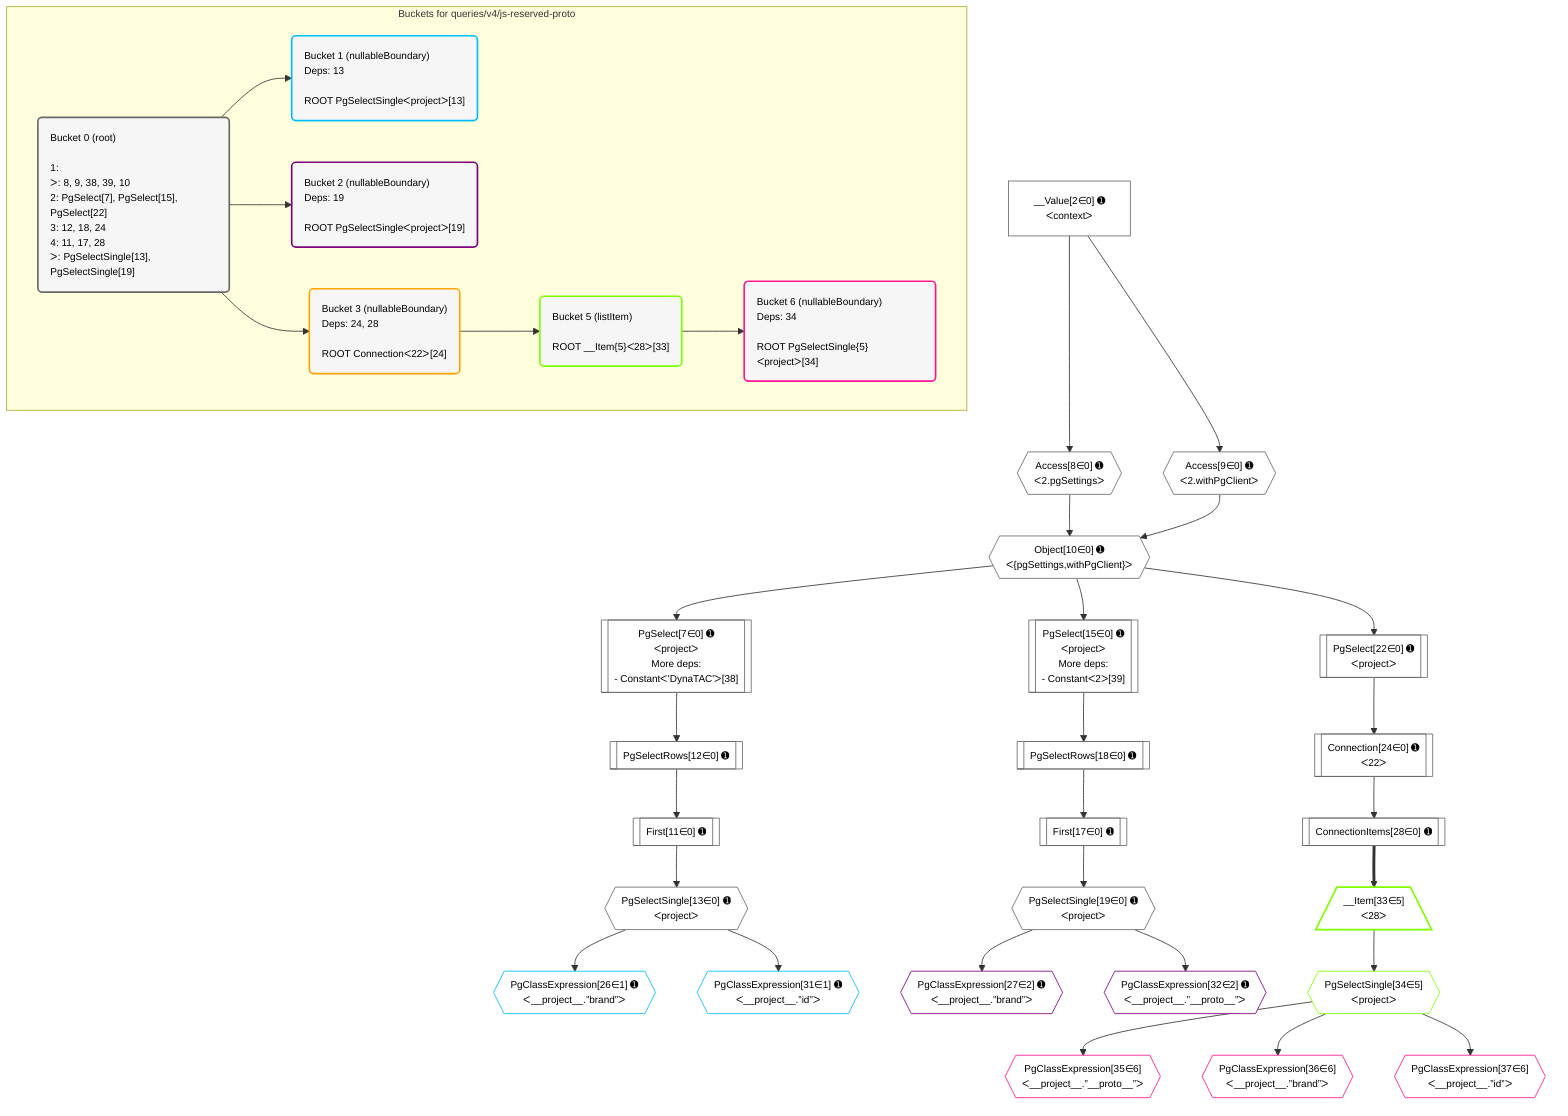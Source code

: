 %%{init: {'themeVariables': { 'fontSize': '12px'}}}%%
graph TD
    classDef path fill:#eee,stroke:#000,color:#000
    classDef plan fill:#fff,stroke-width:1px,color:#000
    classDef itemplan fill:#fff,stroke-width:2px,color:#000
    classDef unbatchedplan fill:#dff,stroke-width:1px,color:#000
    classDef sideeffectplan fill:#fcc,stroke-width:2px,color:#000
    classDef bucket fill:#f6f6f6,color:#000,stroke-width:2px,text-align:left

    subgraph "Buckets for queries/v4/js-reserved-proto"
    Bucket0("Bucket 0 (root)<br /><br />1: <br />ᐳ: 8, 9, 38, 39, 10<br />2: PgSelect[7], PgSelect[15], PgSelect[22]<br />3: 12, 18, 24<br />4: 11, 17, 28<br />ᐳ: PgSelectSingle[13], PgSelectSingle[19]"):::bucket
    Bucket1("Bucket 1 (nullableBoundary)<br />Deps: 13<br /><br />ROOT PgSelectSingleᐸprojectᐳ[13]"):::bucket
    Bucket2("Bucket 2 (nullableBoundary)<br />Deps: 19<br /><br />ROOT PgSelectSingleᐸprojectᐳ[19]"):::bucket
    Bucket3("Bucket 3 (nullableBoundary)<br />Deps: 24, 28<br /><br />ROOT Connectionᐸ22ᐳ[24]"):::bucket
    Bucket5("Bucket 5 (listItem)<br /><br />ROOT __Item{5}ᐸ28ᐳ[33]"):::bucket
    Bucket6("Bucket 6 (nullableBoundary)<br />Deps: 34<br /><br />ROOT PgSelectSingle{5}ᐸprojectᐳ[34]"):::bucket
    end
    Bucket0 --> Bucket1 & Bucket2 & Bucket3
    Bucket3 --> Bucket5
    Bucket5 --> Bucket6

    %% plan dependencies
    PgSelect7[["PgSelect[7∈0] ➊<br />ᐸprojectᐳ<br />More deps:<br />- Constantᐸ'DynaTAC'ᐳ[38]"]]:::plan
    Object10{{"Object[10∈0] ➊<br />ᐸ{pgSettings,withPgClient}ᐳ"}}:::plan
    Object10 --> PgSelect7
    Access8{{"Access[8∈0] ➊<br />ᐸ2.pgSettingsᐳ"}}:::plan
    Access9{{"Access[9∈0] ➊<br />ᐸ2.withPgClientᐳ"}}:::plan
    Access8 & Access9 --> Object10
    PgSelect15[["PgSelect[15∈0] ➊<br />ᐸprojectᐳ<br />More deps:<br />- Constantᐸ2ᐳ[39]"]]:::plan
    Object10 --> PgSelect15
    __Value2["__Value[2∈0] ➊<br />ᐸcontextᐳ"]:::plan
    __Value2 --> Access8
    __Value2 --> Access9
    First11[["First[11∈0] ➊"]]:::plan
    PgSelectRows12[["PgSelectRows[12∈0] ➊"]]:::plan
    PgSelectRows12 --> First11
    PgSelect7 --> PgSelectRows12
    PgSelectSingle13{{"PgSelectSingle[13∈0] ➊<br />ᐸprojectᐳ"}}:::plan
    First11 --> PgSelectSingle13
    First17[["First[17∈0] ➊"]]:::plan
    PgSelectRows18[["PgSelectRows[18∈0] ➊"]]:::plan
    PgSelectRows18 --> First17
    PgSelect15 --> PgSelectRows18
    PgSelectSingle19{{"PgSelectSingle[19∈0] ➊<br />ᐸprojectᐳ"}}:::plan
    First17 --> PgSelectSingle19
    PgSelect22[["PgSelect[22∈0] ➊<br />ᐸprojectᐳ"]]:::plan
    Object10 --> PgSelect22
    Connection24[["Connection[24∈0] ➊<br />ᐸ22ᐳ"]]:::plan
    PgSelect22 --> Connection24
    ConnectionItems28[["ConnectionItems[28∈0] ➊"]]:::plan
    Connection24 --> ConnectionItems28
    PgClassExpression26{{"PgClassExpression[26∈1] ➊<br />ᐸ__project__.”brand”ᐳ"}}:::plan
    PgSelectSingle13 --> PgClassExpression26
    PgClassExpression31{{"PgClassExpression[31∈1] ➊<br />ᐸ__project__.”id”ᐳ"}}:::plan
    PgSelectSingle13 --> PgClassExpression31
    PgClassExpression27{{"PgClassExpression[27∈2] ➊<br />ᐸ__project__.”brand”ᐳ"}}:::plan
    PgSelectSingle19 --> PgClassExpression27
    PgClassExpression32{{"PgClassExpression[32∈2] ➊<br />ᐸ__project__.”__proto__”ᐳ"}}:::plan
    PgSelectSingle19 --> PgClassExpression32
    __Item33[/"__Item[33∈5]<br />ᐸ28ᐳ"\]:::itemplan
    ConnectionItems28 ==> __Item33
    PgSelectSingle34{{"PgSelectSingle[34∈5]<br />ᐸprojectᐳ"}}:::plan
    __Item33 --> PgSelectSingle34
    PgClassExpression35{{"PgClassExpression[35∈6]<br />ᐸ__project__.”__proto__”ᐳ"}}:::plan
    PgSelectSingle34 --> PgClassExpression35
    PgClassExpression36{{"PgClassExpression[36∈6]<br />ᐸ__project__.”brand”ᐳ"}}:::plan
    PgSelectSingle34 --> PgClassExpression36
    PgClassExpression37{{"PgClassExpression[37∈6]<br />ᐸ__project__.”id”ᐳ"}}:::plan
    PgSelectSingle34 --> PgClassExpression37

    %% define steps
    classDef bucket0 stroke:#696969
    class Bucket0,__Value2,PgSelect7,Access8,Access9,Object10,First11,PgSelectRows12,PgSelectSingle13,PgSelect15,First17,PgSelectRows18,PgSelectSingle19,PgSelect22,Connection24,ConnectionItems28 bucket0
    classDef bucket1 stroke:#00bfff
    class Bucket1,PgClassExpression26,PgClassExpression31 bucket1
    classDef bucket2 stroke:#7f007f
    class Bucket2,PgClassExpression27,PgClassExpression32 bucket2
    classDef bucket3 stroke:#ffa500
    class Bucket3 bucket3
    classDef bucket5 stroke:#7fff00
    class Bucket5,__Item33,PgSelectSingle34 bucket5
    classDef bucket6 stroke:#ff1493
    class Bucket6,PgClassExpression35,PgClassExpression36,PgClassExpression37 bucket6